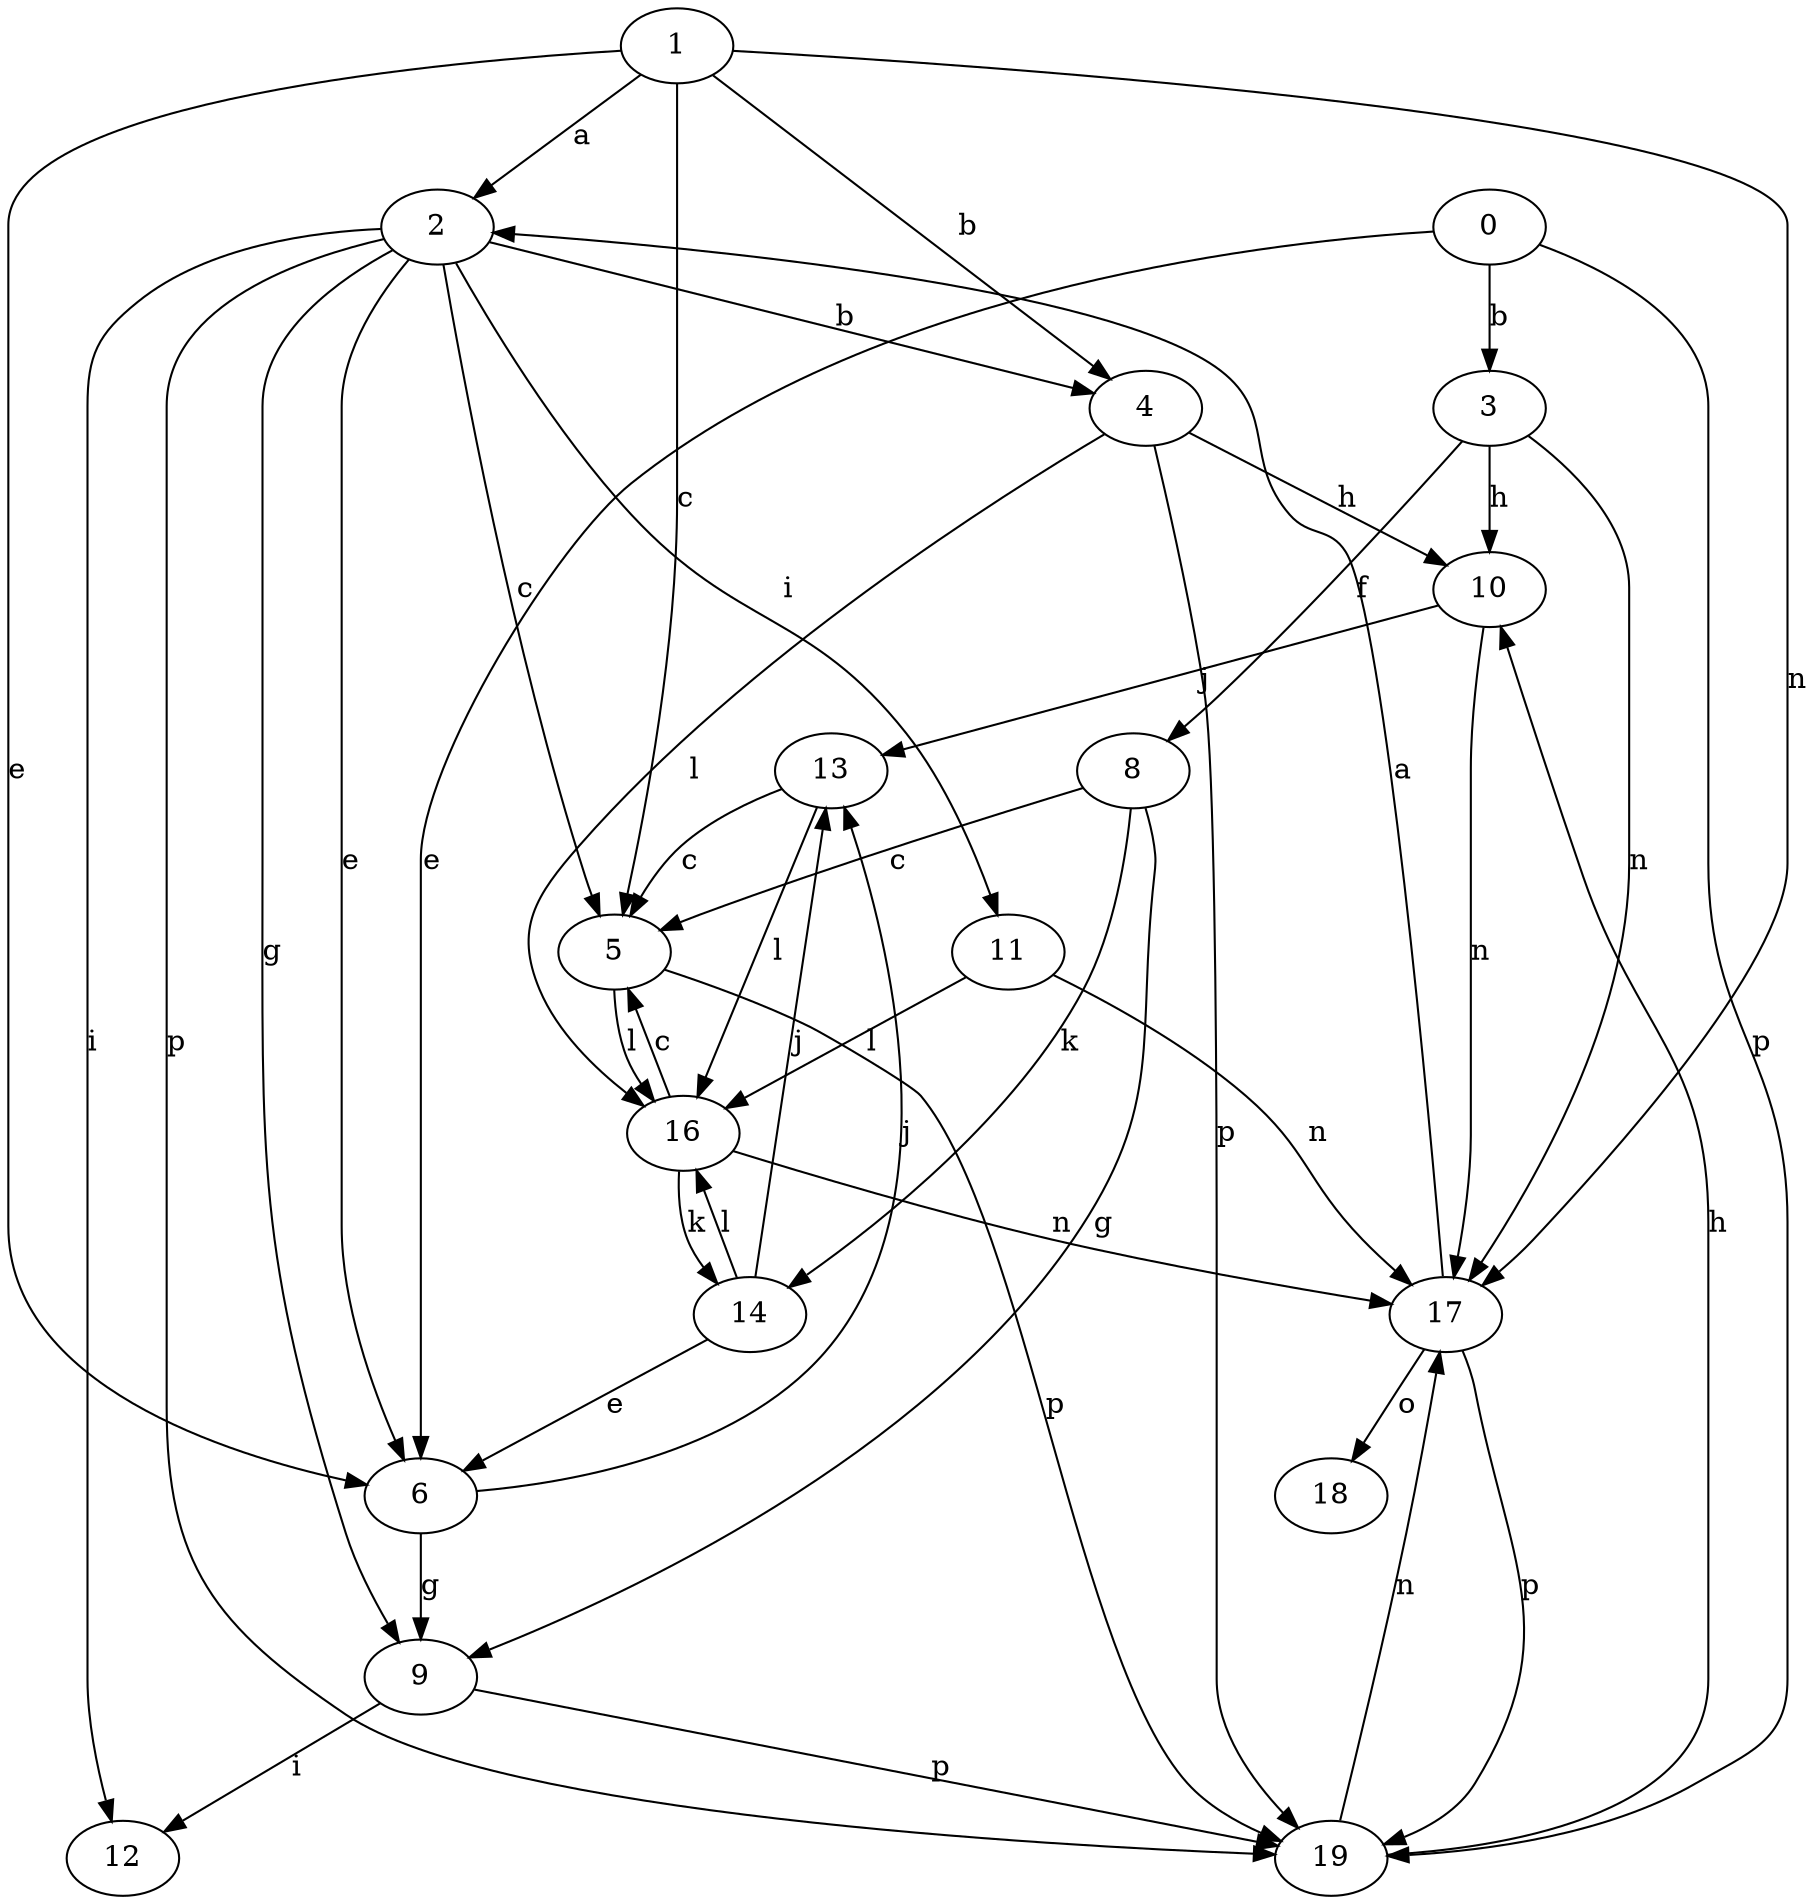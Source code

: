 strict digraph  {
1;
2;
3;
4;
5;
6;
8;
9;
10;
11;
12;
13;
14;
0;
16;
17;
18;
19;
1 -> 2  [label=a];
1 -> 4  [label=b];
1 -> 5  [label=c];
1 -> 6  [label=e];
1 -> 17  [label=n];
2 -> 4  [label=b];
2 -> 5  [label=c];
2 -> 6  [label=e];
2 -> 9  [label=g];
2 -> 11  [label=i];
2 -> 12  [label=i];
2 -> 19  [label=p];
3 -> 8  [label=f];
3 -> 10  [label=h];
3 -> 17  [label=n];
4 -> 10  [label=h];
4 -> 16  [label=l];
4 -> 19  [label=p];
5 -> 16  [label=l];
5 -> 19  [label=p];
6 -> 9  [label=g];
6 -> 13  [label=j];
8 -> 5  [label=c];
8 -> 9  [label=g];
8 -> 14  [label=k];
9 -> 12  [label=i];
9 -> 19  [label=p];
10 -> 13  [label=j];
10 -> 17  [label=n];
11 -> 16  [label=l];
11 -> 17  [label=n];
13 -> 5  [label=c];
13 -> 16  [label=l];
14 -> 6  [label=e];
14 -> 13  [label=j];
14 -> 16  [label=l];
0 -> 3  [label=b];
0 -> 6  [label=e];
0 -> 19  [label=p];
16 -> 5  [label=c];
16 -> 14  [label=k];
16 -> 17  [label=n];
17 -> 2  [label=a];
17 -> 18  [label=o];
17 -> 19  [label=p];
19 -> 10  [label=h];
19 -> 17  [label=n];
}
